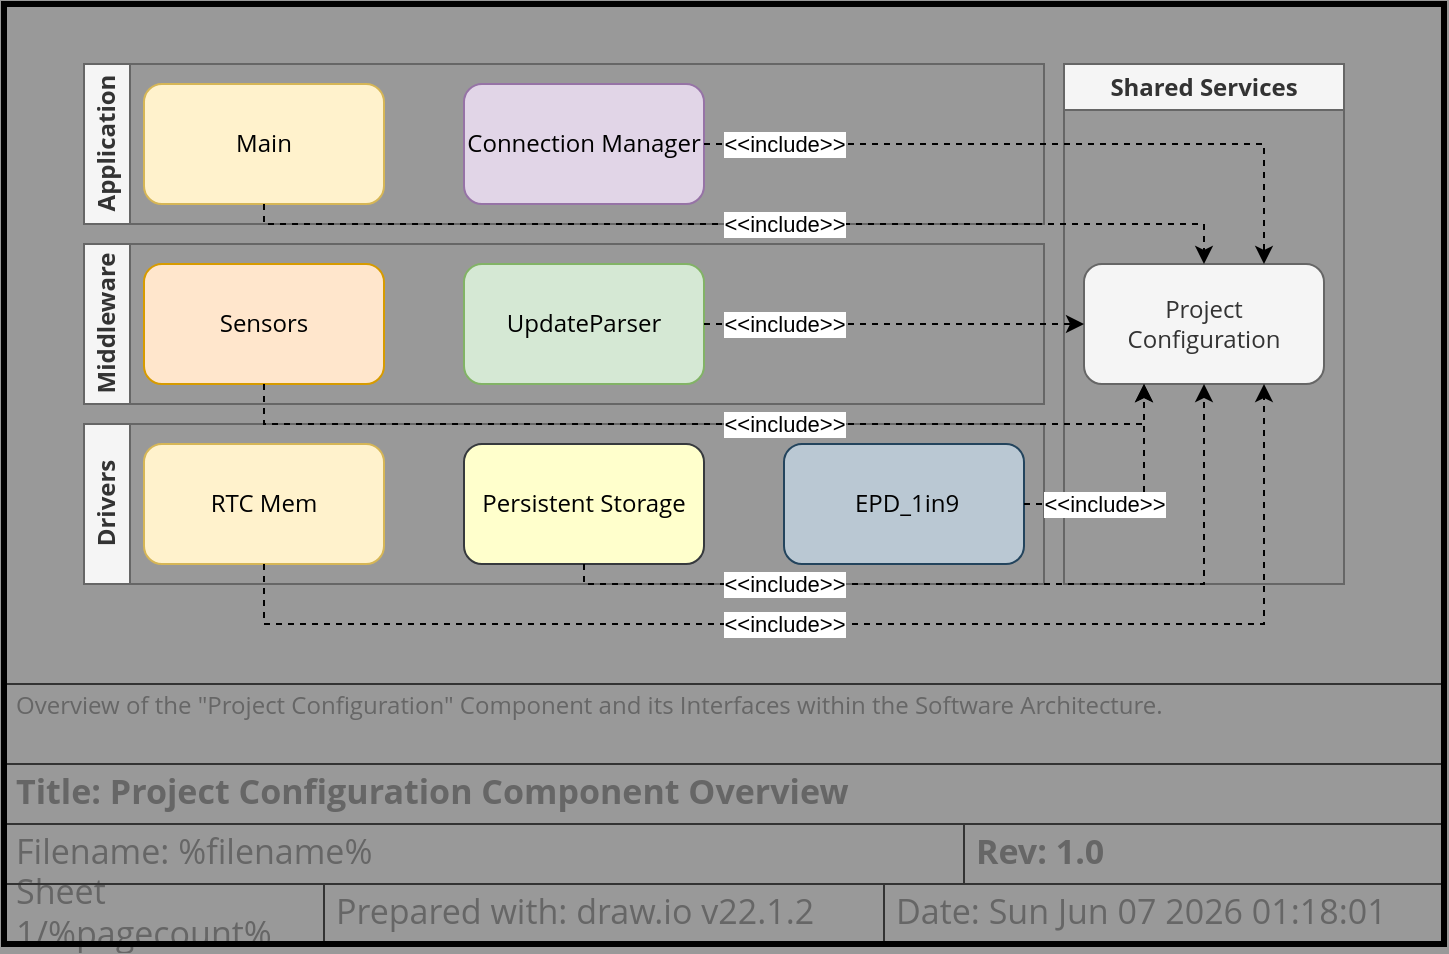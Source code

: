 <mxfile version="22.1.2" type="device">
  <diagram name="Project Configuration Component Overview" id="fo18u6Ch1KVScq3Fo-Wy">
    <mxGraphModel dx="1104" dy="1254" grid="1" gridSize="10" guides="1" tooltips="1" connect="1" arrows="1" fold="1" page="1" pageScale="1" pageWidth="800" pageHeight="350" background="#999999" math="0" shadow="0">
      <root>
        <object label="" description="Overview of the &quot;Project Configuration&quot; Component and its Interfaces within the Software Architecture." rev="1.0" id="0">
          <mxCell />
        </object>
        <object label="Title Block" id="1">
          <mxCell style="locked=1;" parent="0" />
        </object>
        <mxCell id="h7L3MlKvrl_dhOmhB3lf-10" value="Prepared with: draw.io v22.1.2" style="strokeWidth=1;shadow=0;dashed=0;align=center;html=1;shape=mxgraph.mockup.text.textBox;fontColor=#666666;align=left;fontSize=17;spacingLeft=4;spacingTop=-3;whiteSpace=wrap;strokeColor=#333333;mainText=;fillColor=none;fontFamily=Open Sans;movable=1;resizable=1;rotatable=1;deletable=1;editable=1;locked=0;connectable=1;" parent="1" vertex="1">
          <mxGeometry x="220" y="300" width="280" height="30" as="geometry" />
        </mxCell>
        <object label="&lt;div align=&quot;left&quot;&gt;Sheet %pagenumber%/%pagecount%&lt;/div&gt;" placeholders="1" id="h7L3MlKvrl_dhOmhB3lf-12">
          <mxCell style="strokeWidth=1;shadow=0;dashed=0;align=left;html=1;shape=mxgraph.mockup.text.textBox;fontColor=#666666;align=left;fontSize=17;spacingLeft=4;spacingTop=-3;whiteSpace=wrap;strokeColor=#333333;mainText=;fillColor=none;fontFamily=Open Sans;movable=1;resizable=1;rotatable=1;deletable=1;editable=1;locked=0;connectable=1;" parent="1" vertex="1">
            <mxGeometry x="60" y="300" width="160" height="30" as="geometry" />
          </mxCell>
        </object>
        <object label="Date: &lt;font style=&quot;font-size: 17px;&quot;&gt;%date{ddd mmm dd yyyy HH:MM:ss}%&lt;/font&gt;" placeholders="1" id="h7L3MlKvrl_dhOmhB3lf-13">
          <mxCell style="strokeWidth=1;shadow=0;dashed=0;align=center;html=1;shape=mxgraph.mockup.text.textBox;fontColor=#666666;align=left;fontSize=17;spacingLeft=4;spacingTop=-3;whiteSpace=wrap;strokeColor=#333333;mainText=;fillColor=none;fontFamily=Open Sans;movable=1;resizable=1;rotatable=1;deletable=1;editable=1;locked=0;connectable=1;" parent="1" vertex="1">
            <mxGeometry x="500" y="300" width="280" height="30" as="geometry" />
          </mxCell>
        </object>
        <object label="&lt;b&gt;Title: %page%&lt;/b&gt;" placeholders="1" id="h7L3MlKvrl_dhOmhB3lf-14">
          <mxCell style="strokeWidth=1;shadow=0;dashed=0;align=center;html=1;shape=mxgraph.mockup.text.textBox;fontColor=#666666;align=left;fontSize=17;spacingLeft=4;spacingTop=-3;whiteSpace=wrap;strokeColor=#333333;mainText=;fillColor=none;fontFamily=Open Sans;movable=1;resizable=1;rotatable=1;deletable=1;editable=1;locked=0;connectable=1;" parent="1" vertex="1">
            <mxGeometry x="60" y="240" width="720" height="30" as="geometry" />
          </mxCell>
        </object>
        <object label="Filename: %filename%" placeholders="1" id="h7L3MlKvrl_dhOmhB3lf-15">
          <mxCell style="strokeWidth=1;shadow=0;dashed=0;align=center;html=1;shape=mxgraph.mockup.text.textBox;fontColor=#666666;align=left;fontSize=17;spacingLeft=4;spacingTop=-3;whiteSpace=wrap;strokeColor=#333333;mainText=;fillColor=none;fontFamily=Open Sans;movable=1;resizable=1;rotatable=1;deletable=1;editable=1;locked=0;connectable=1;" parent="1" vertex="1">
            <mxGeometry x="60" y="270" width="480" height="30" as="geometry" />
          </mxCell>
        </object>
        <object label="&lt;div align=&quot;left&quot;&gt;%description%&lt;/div&gt;" placeholders="1" id="h7L3MlKvrl_dhOmhB3lf-16">
          <mxCell style="strokeWidth=1;shadow=0;dashed=0;html=1;shape=mxgraph.mockup.text.textBox;fontColor=#666666;align=left;verticalAlign=top;fontSize=12;spacingLeft=4;spacingTop=-3;whiteSpace=wrap;strokeColor=#333333;mainText=;fillColor=none;fontFamily=Open Sans;movable=1;resizable=1;rotatable=1;deletable=1;editable=1;locked=0;connectable=1;" parent="1" vertex="1">
            <mxGeometry x="60" y="200" width="720" height="40" as="geometry" />
          </mxCell>
        </object>
        <object label="&lt;b&gt;Rev: %rev%&lt;br&gt;&lt;/b&gt;" placeholders="1" id="EyKvBmyPNv_MzgSUc5b6-1">
          <mxCell style="strokeWidth=1;shadow=0;dashed=0;align=center;html=1;shape=mxgraph.mockup.text.textBox;fontColor=#666666;align=left;fontSize=17;spacingLeft=4;spacingTop=-3;whiteSpace=wrap;strokeColor=#333333;mainText=;fillColor=none;fontFamily=Open Sans;movable=1;resizable=1;rotatable=1;deletable=1;editable=1;locked=0;connectable=1;" parent="1" vertex="1">
            <mxGeometry x="540" y="270" width="240" height="30" as="geometry" />
          </mxCell>
        </object>
        <object label="Drawing Frame" id="2jkEU8j2_UPUL1MGRyPS-1">
          <mxCell style="locked=1;" parent="0" />
        </object>
        <mxCell id="2jkEU8j2_UPUL1MGRyPS-2" value="" style="rounded=0;whiteSpace=wrap;html=1;fillColor=none;strokeWidth=3;movable=1;resizable=1;rotatable=1;deletable=1;editable=1;locked=0;connectable=1;" parent="2jkEU8j2_UPUL1MGRyPS-1" vertex="1">
          <mxGeometry x="60" y="-140" width="720" height="470" as="geometry" />
        </mxCell>
        <object label="Document" id="NbdiYjX3MhI7OpqD2NvG-1">
          <mxCell parent="0" />
        </object>
        <mxCell id="Sss9bJefdTC3gDfBGX2G-4" value="Shared Services" style="swimlane;whiteSpace=wrap;html=1;fontFamily=Open Sans;fillColor=#f5f5f5;fontColor=#333333;strokeColor=#666666;" parent="NbdiYjX3MhI7OpqD2NvG-1" vertex="1">
          <mxGeometry x="590" y="-110" width="140" height="260" as="geometry">
            <mxRectangle x="300" y="-210" width="140" height="30" as="alternateBounds" />
          </mxGeometry>
        </mxCell>
        <mxCell id="Sss9bJefdTC3gDfBGX2G-6" value="Project Configuration" style="rounded=1;whiteSpace=wrap;html=1;fontFamily=Open Sans;fillColor=#f5f5f5;fontColor=#333333;strokeColor=#666666;" parent="Sss9bJefdTC3gDfBGX2G-4" vertex="1">
          <mxGeometry x="10" y="100" width="120" height="60" as="geometry" />
        </mxCell>
        <mxCell id="lVKpyNV5w2mlOseutN5l-1" value="Drivers" style="swimlane;horizontal=0;whiteSpace=wrap;html=1;fontFamily=Open Sans;fillColor=#f5f5f5;fontColor=#333333;strokeColor=#666666;" parent="NbdiYjX3MhI7OpqD2NvG-1" vertex="1">
          <mxGeometry x="100" y="70" width="480" height="80" as="geometry" />
        </mxCell>
        <mxCell id="lVKpyNV5w2mlOseutN5l-3" value="&amp;nbsp;EPD_1in9" style="rounded=1;whiteSpace=wrap;html=1;fontFamily=Open Sans;fillColor=#bac8d3;strokeColor=#23445d;" parent="lVKpyNV5w2mlOseutN5l-1" vertex="1">
          <mxGeometry x="350" y="10" width="120" height="60" as="geometry" />
        </mxCell>
        <mxCell id="lVKpyNV5w2mlOseutN5l-5" value="Persistent Storage" style="rounded=1;whiteSpace=wrap;html=1;fontFamily=Open Sans;fillColor=#FFFFCC;strokeColor=#36393d;" parent="lVKpyNV5w2mlOseutN5l-1" vertex="1">
          <mxGeometry x="190" y="10" width="120" height="60" as="geometry" />
        </mxCell>
        <mxCell id="lVKpyNV5w2mlOseutN5l-4" value="RTC Mem" style="rounded=1;whiteSpace=wrap;html=1;fontFamily=Open Sans;fillColor=#fff2cc;strokeColor=#d6b656;" parent="lVKpyNV5w2mlOseutN5l-1" vertex="1">
          <mxGeometry x="30" y="10" width="120" height="60" as="geometry" />
        </mxCell>
        <mxCell id="lVKpyNV5w2mlOseutN5l-8" value="Middleware" style="swimlane;horizontal=0;whiteSpace=wrap;html=1;fontFamily=Open Sans;fillColor=#f5f5f5;fontColor=#333333;strokeColor=#666666;" parent="NbdiYjX3MhI7OpqD2NvG-1" vertex="1">
          <mxGeometry x="100" y="-20" width="480" height="80" as="geometry" />
        </mxCell>
        <mxCell id="lVKpyNV5w2mlOseutN5l-10" value="UpdateParser" style="rounded=1;whiteSpace=wrap;html=1;fontFamily=Open Sans;fillColor=#d5e8d4;strokeColor=#82b366;" parent="lVKpyNV5w2mlOseutN5l-8" vertex="1">
          <mxGeometry x="190" y="10" width="120" height="60" as="geometry" />
        </mxCell>
        <mxCell id="lVKpyNV5w2mlOseutN5l-11" value="Sensors" style="rounded=1;whiteSpace=wrap;html=1;fontFamily=Open Sans;fillColor=#ffe6cc;strokeColor=#d79b00;" parent="lVKpyNV5w2mlOseutN5l-8" vertex="1">
          <mxGeometry x="30" y="10" width="120" height="60" as="geometry" />
        </mxCell>
        <mxCell id="lVKpyNV5w2mlOseutN5l-12" value="Application" style="swimlane;horizontal=0;whiteSpace=wrap;html=1;fontFamily=Open Sans;fillColor=#f5f5f5;fontColor=#333333;strokeColor=#666666;" parent="NbdiYjX3MhI7OpqD2NvG-1" vertex="1">
          <mxGeometry x="100" y="-110" width="480" height="80" as="geometry">
            <mxRectangle x="-290" y="-340" width="40" height="100" as="alternateBounds" />
          </mxGeometry>
        </mxCell>
        <mxCell id="lVKpyNV5w2mlOseutN5l-13" value="Main" style="rounded=1;whiteSpace=wrap;html=1;fontFamily=Open Sans;fillColor=#fff2cc;strokeColor=#d6b656;" parent="lVKpyNV5w2mlOseutN5l-12" vertex="1">
          <mxGeometry x="30" y="10" width="120" height="60" as="geometry" />
        </mxCell>
        <mxCell id="lVKpyNV5w2mlOseutN5l-14" value="Connection Manager" style="rounded=1;whiteSpace=wrap;html=1;fontFamily=Open Sans;fillColor=#e1d5e7;strokeColor=#9673a6;" parent="lVKpyNV5w2mlOseutN5l-12" vertex="1">
          <mxGeometry x="190" y="10" width="120" height="60" as="geometry" />
        </mxCell>
        <mxCell id="GllC2EqzJp2r0G2gmROd-1" value="&amp;lt;&amp;lt;include&amp;gt;&amp;gt;" style="edgeStyle=orthogonalEdgeStyle;rounded=0;orthogonalLoop=1;jettySize=auto;html=1;dashed=1;entryX=0.75;entryY=0;entryDx=0;entryDy=0;" edge="1" parent="NbdiYjX3MhI7OpqD2NvG-1" source="lVKpyNV5w2mlOseutN5l-14" target="Sss9bJefdTC3gDfBGX2G-6">
          <mxGeometry x="-0.765" relative="1" as="geometry">
            <mxPoint as="offset" />
          </mxGeometry>
        </mxCell>
        <mxCell id="GllC2EqzJp2r0G2gmROd-3" value="&amp;lt;&amp;lt;include&amp;gt;&amp;gt;" style="edgeStyle=orthogonalEdgeStyle;rounded=0;orthogonalLoop=1;jettySize=auto;html=1;dashed=1;" edge="1" parent="NbdiYjX3MhI7OpqD2NvG-1" source="lVKpyNV5w2mlOseutN5l-13" target="Sss9bJefdTC3gDfBGX2G-6">
          <mxGeometry x="0.08" relative="1" as="geometry">
            <mxPoint x="10" y="-60" as="sourcePoint" />
            <mxPoint x="670" as="targetPoint" />
            <Array as="points">
              <mxPoint x="190" y="-30" />
              <mxPoint x="660" y="-30" />
            </Array>
            <mxPoint as="offset" />
          </mxGeometry>
        </mxCell>
        <mxCell id="GllC2EqzJp2r0G2gmROd-4" value="&amp;lt;&amp;lt;include&amp;gt;&amp;gt;" style="edgeStyle=orthogonalEdgeStyle;rounded=0;orthogonalLoop=1;jettySize=auto;html=1;dashed=1;entryX=0.25;entryY=1;entryDx=0;entryDy=0;" edge="1" parent="NbdiYjX3MhI7OpqD2NvG-1" source="lVKpyNV5w2mlOseutN5l-11" target="Sss9bJefdTC3gDfBGX2G-6">
          <mxGeometry x="0.167" relative="1" as="geometry">
            <mxPoint x="20" y="-50" as="sourcePoint" />
            <mxPoint x="680" y="10" as="targetPoint" />
            <Array as="points">
              <mxPoint x="190" y="70" />
              <mxPoint x="630" y="70" />
            </Array>
            <mxPoint as="offset" />
          </mxGeometry>
        </mxCell>
        <mxCell id="GllC2EqzJp2r0G2gmROd-5" value="&amp;lt;&amp;lt;include&amp;gt;&amp;gt;" style="edgeStyle=orthogonalEdgeStyle;rounded=0;orthogonalLoop=1;jettySize=auto;html=1;dashed=1;" edge="1" parent="NbdiYjX3MhI7OpqD2NvG-1" source="lVKpyNV5w2mlOseutN5l-10" target="Sss9bJefdTC3gDfBGX2G-6">
          <mxGeometry x="-0.579" relative="1" as="geometry">
            <mxPoint x="-50" y="30" as="sourcePoint" />
            <mxPoint x="690" y="20" as="targetPoint" />
            <mxPoint as="offset" />
          </mxGeometry>
        </mxCell>
        <mxCell id="GllC2EqzJp2r0G2gmROd-6" value="&amp;lt;&amp;lt;include&amp;gt;&amp;gt;" style="edgeStyle=orthogonalEdgeStyle;rounded=0;orthogonalLoop=1;jettySize=auto;html=1;dashed=1;entryX=0.75;entryY=1;entryDx=0;entryDy=0;" edge="1" parent="NbdiYjX3MhI7OpqD2NvG-1" source="lVKpyNV5w2mlOseutN5l-4" target="Sss9bJefdTC3gDfBGX2G-6">
          <mxGeometry x="-0.108" relative="1" as="geometry">
            <mxPoint x="40" y="-30" as="sourcePoint" />
            <mxPoint x="700" y="30" as="targetPoint" />
            <Array as="points">
              <mxPoint x="190" y="170" />
              <mxPoint x="690" y="170" />
            </Array>
            <mxPoint as="offset" />
          </mxGeometry>
        </mxCell>
        <mxCell id="GllC2EqzJp2r0G2gmROd-7" value="&amp;lt;&amp;lt;include&amp;gt;&amp;gt;" style="edgeStyle=orthogonalEdgeStyle;rounded=0;orthogonalLoop=1;jettySize=auto;html=1;dashed=1;entryX=0.5;entryY=1;entryDx=0;entryDy=0;" edge="1" parent="NbdiYjX3MhI7OpqD2NvG-1" source="lVKpyNV5w2mlOseutN5l-5" target="Sss9bJefdTC3gDfBGX2G-6">
          <mxGeometry x="-0.476" relative="1" as="geometry">
            <mxPoint x="50" y="-20" as="sourcePoint" />
            <mxPoint x="710" y="40" as="targetPoint" />
            <Array as="points">
              <mxPoint x="350" y="150" />
              <mxPoint x="660" y="150" />
            </Array>
            <mxPoint as="offset" />
          </mxGeometry>
        </mxCell>
        <mxCell id="GllC2EqzJp2r0G2gmROd-8" value="&amp;lt;&amp;lt;include&amp;gt;&amp;gt;" style="edgeStyle=orthogonalEdgeStyle;rounded=0;orthogonalLoop=1;jettySize=auto;html=1;dashed=1;entryX=0.25;entryY=1;entryDx=0;entryDy=0;" edge="1" parent="NbdiYjX3MhI7OpqD2NvG-1" source="lVKpyNV5w2mlOseutN5l-3" target="Sss9bJefdTC3gDfBGX2G-6">
          <mxGeometry x="-0.333" relative="1" as="geometry">
            <mxPoint x="60" y="-10" as="sourcePoint" />
            <mxPoint x="720" y="50" as="targetPoint" />
            <mxPoint as="offset" />
          </mxGeometry>
        </mxCell>
      </root>
    </mxGraphModel>
  </diagram>
</mxfile>
